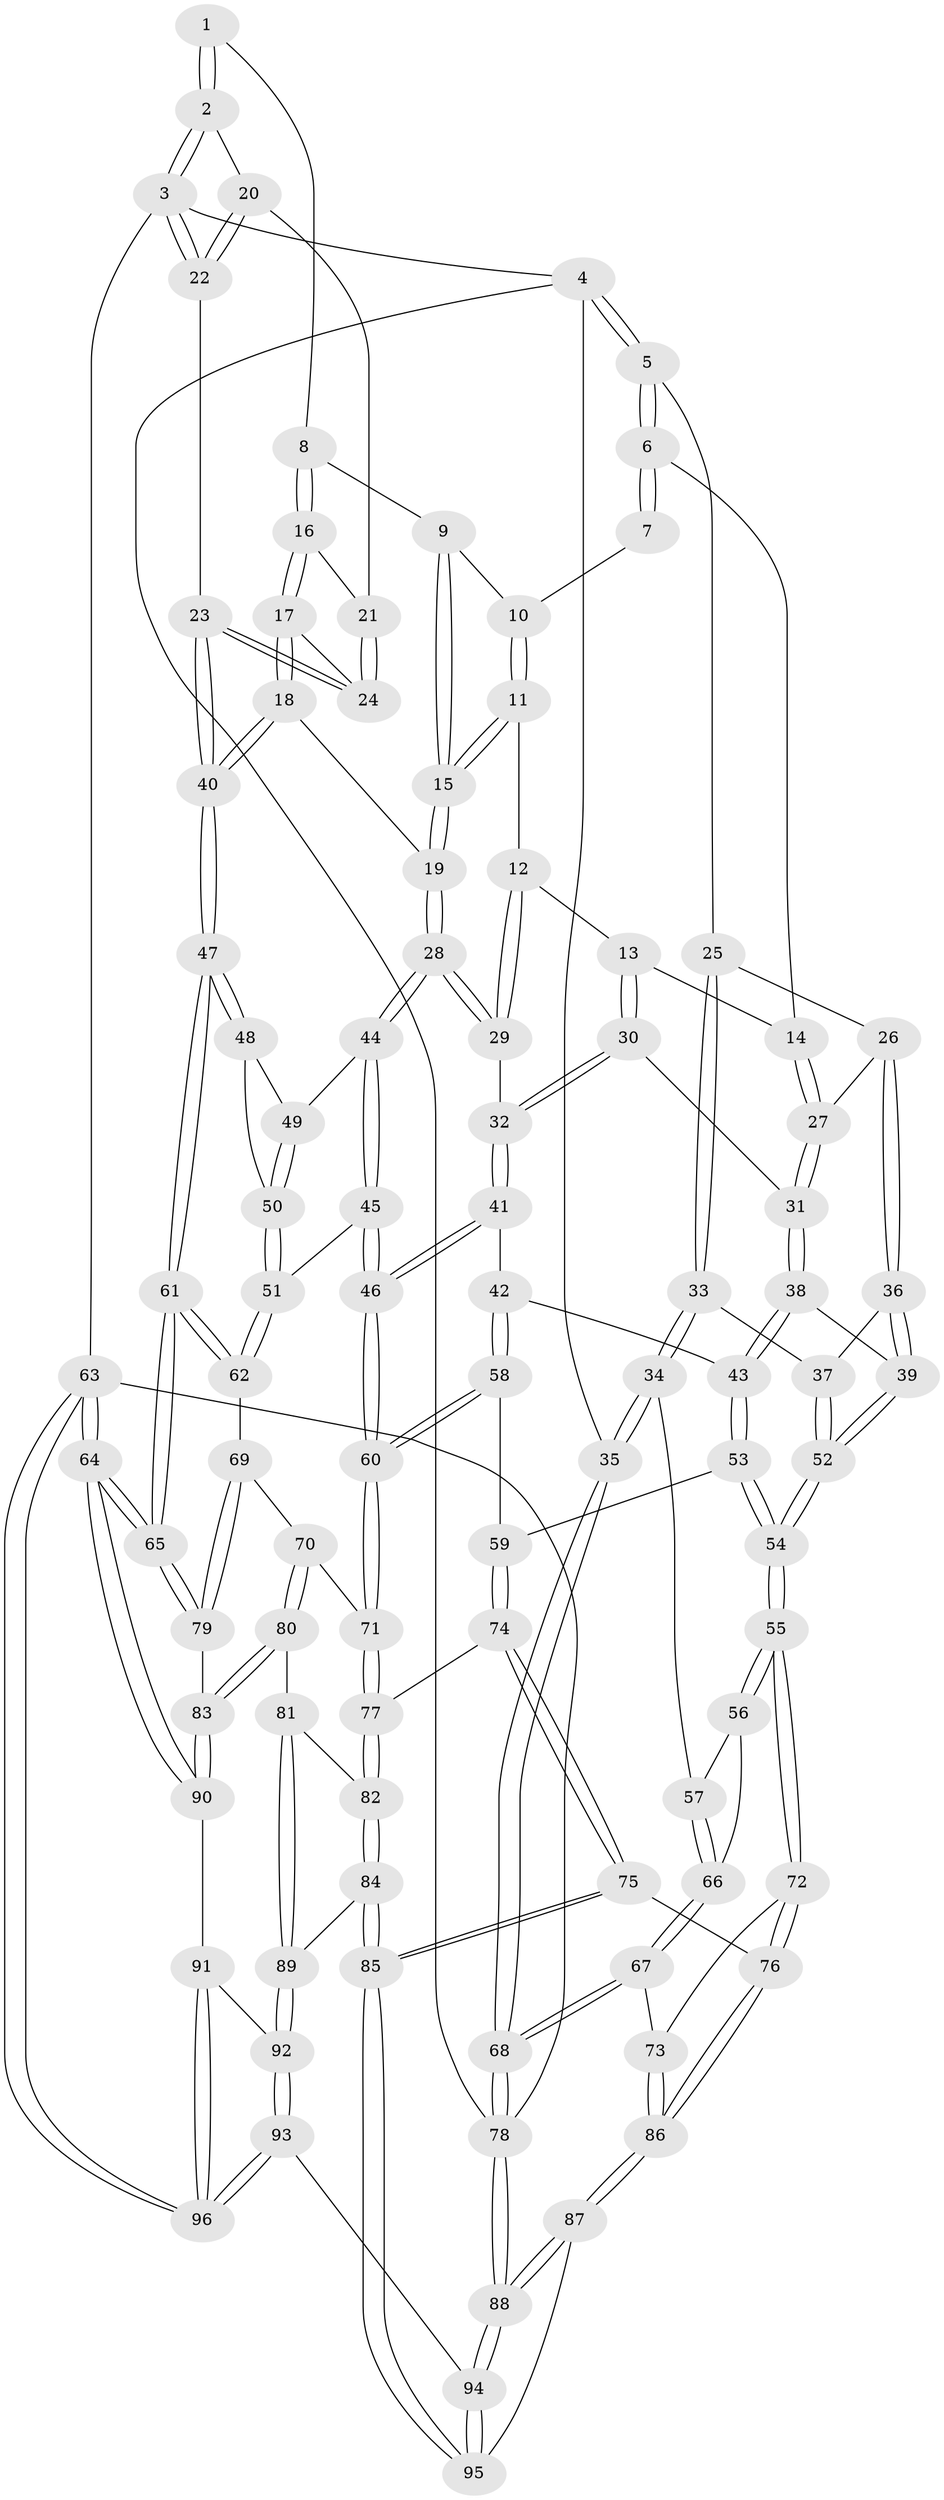 // coarse degree distribution, {3: 0.16071428571428573, 5: 0.26785714285714285, 4: 0.5714285714285714}
// Generated by graph-tools (version 1.1) at 2025/24/03/03/25 07:24:38]
// undirected, 96 vertices, 237 edges
graph export_dot {
graph [start="1"]
  node [color=gray90,style=filled];
  1 [pos="+0.9574341484933282+0"];
  2 [pos="+1+0"];
  3 [pos="+1+0"];
  4 [pos="+0+0"];
  5 [pos="+0.02366230043291675+0"];
  6 [pos="+0.5240963367864245+0"];
  7 [pos="+0.5630128545083763+0"];
  8 [pos="+0.8446380405064793+0.021671793599721774"];
  9 [pos="+0.7604766110292508+0.055670292538690935"];
  10 [pos="+0.6182214787787982+0"];
  11 [pos="+0.6679746592297268+0.07761051693773105"];
  12 [pos="+0.5918159476689021+0.10942664846736873"];
  13 [pos="+0.5511613017851383+0.0899680090537054"];
  14 [pos="+0.4979328769368193+0.011013724295835636"];
  15 [pos="+0.7192589214692887+0.12840834731251136"];
  16 [pos="+0.8625145894275436+0.07698502511889868"];
  17 [pos="+0.8554541099060856+0.1327652591389401"];
  18 [pos="+0.7993379271648595+0.23417542659910046"];
  19 [pos="+0.7382941412819187+0.2569959313876168"];
  20 [pos="+0.9241543005361798+0.06907993285039293"];
  21 [pos="+0.8906939759261644+0.07917980743941545"];
  22 [pos="+1+0.15029698238994008"];
  23 [pos="+1+0.19109037045492494"];
  24 [pos="+1+0.14680885738987487"];
  25 [pos="+0.2055699257877408+0.06782492734600933"];
  26 [pos="+0.2995703817672015+0.1471523330043489"];
  27 [pos="+0.39520792307668917+0.15336550013537992"];
  28 [pos="+0.7315738670938539+0.26454029480798236"];
  29 [pos="+0.6843008204690572+0.2682752877766639"];
  30 [pos="+0.5374848560837987+0.190097484253313"];
  31 [pos="+0.4222646544754641+0.18938830575948956"];
  32 [pos="+0.6452579566939409+0.2803293026999483"];
  33 [pos="+0.07551799872893497+0.3176258539361237"];
  34 [pos="+0.001990326777110651+0.34687874921196193"];
  35 [pos="+0+0.33365541456636144"];
  36 [pos="+0.2818200919756882+0.2429976765338564"];
  37 [pos="+0.13664631018243756+0.32637527091279495"];
  38 [pos="+0.4433923703288656+0.3263041034717131"];
  39 [pos="+0.3421787225373834+0.35970617128990184"];
  40 [pos="+1+0.3061242144928213"];
  41 [pos="+0.5921938608877655+0.32358179908172907"];
  42 [pos="+0.5130454021799865+0.35865806962413"];
  43 [pos="+0.5026415350049122+0.35544137836663053"];
  44 [pos="+0.7367656318435394+0.27892059907197597"];
  45 [pos="+0.722112484427549+0.4820292249718137"];
  46 [pos="+0.6588205701415296+0.5141094902344053"];
  47 [pos="+1+0.49421229122251614"];
  48 [pos="+0.8922509456525166+0.42497551887361507"];
  49 [pos="+0.7486474799305458+0.29149455845255895"];
  50 [pos="+0.8146126618114375+0.46901995100656446"];
  51 [pos="+0.7750969361237837+0.5050445688485374"];
  52 [pos="+0.2949855455328965+0.42136962332662453"];
  53 [pos="+0.335096501499823+0.5502373263279163"];
  54 [pos="+0.29682311300218167+0.5400576118938945"];
  55 [pos="+0.28276775306766844+0.5491453910485111"];
  56 [pos="+0.24437714010492867+0.5405724821391819"];
  57 [pos="+0.08332812207771792+0.46167110206243406"];
  58 [pos="+0.5264543684966093+0.5305212457719836"];
  59 [pos="+0.36818275775548903+0.5639884472392797"];
  60 [pos="+0.5997098641785019+0.578700443017629"];
  61 [pos="+1+0.565838381005062"];
  62 [pos="+0.8298087453330381+0.5950638392924512"];
  63 [pos="+1+1"];
  64 [pos="+1+1"];
  65 [pos="+1+0.6898245556961318"];
  66 [pos="+0.0695852206745266+0.6013624012221901"];
  67 [pos="+0.03471488522068394+0.6633513200987818"];
  68 [pos="+0+0.6613794388210973"];
  69 [pos="+0.8254433028240465+0.5997155285593948"];
  70 [pos="+0.6984750782661578+0.6471749019596348"];
  71 [pos="+0.6057261893626099+0.6017939347423769"];
  72 [pos="+0.26458039098240016+0.5934038817799099"];
  73 [pos="+0.07214817855558679+0.6878137969081661"];
  74 [pos="+0.41892445401427597+0.6822516835653188"];
  75 [pos="+0.392048507950564+0.8115078121636489"];
  76 [pos="+0.25489577882209996+0.8156416255438216"];
  77 [pos="+0.5720258763174231+0.6673950192919673"];
  78 [pos="+0+1"];
  79 [pos="+0.8172315737454777+0.7831443997853689"];
  80 [pos="+0.7351733525442348+0.7631518267284951"];
  81 [pos="+0.6824360774380239+0.7920634084548215"];
  82 [pos="+0.5710434744732911+0.7029329470778666"];
  83 [pos="+0.8114504368766183+0.7875961446254397"];
  84 [pos="+0.5189986676569672+0.8097757948203645"];
  85 [pos="+0.44140789929398766+0.8423776606124924"];
  86 [pos="+0.18677665946506605+0.8621149152716711"];
  87 [pos="+0.11857238237614157+1"];
  88 [pos="+0+1"];
  89 [pos="+0.6392171927686559+0.8624085259142339"];
  90 [pos="+0.8124160144575553+0.8213137103642526"];
  91 [pos="+0.7839363712366081+0.896666302943762"];
  92 [pos="+0.6640404105042791+0.9520587918883234"];
  93 [pos="+0.593793597163205+1"];
  94 [pos="+0.547950083007731+1"];
  95 [pos="+0.4582155597192774+0.9330125767750043"];
  96 [pos="+1+1"];
  1 -- 2;
  1 -- 2;
  1 -- 8;
  2 -- 3;
  2 -- 3;
  2 -- 20;
  3 -- 4;
  3 -- 22;
  3 -- 22;
  3 -- 63;
  4 -- 5;
  4 -- 5;
  4 -- 35;
  4 -- 78;
  5 -- 6;
  5 -- 6;
  5 -- 25;
  6 -- 7;
  6 -- 7;
  6 -- 14;
  7 -- 10;
  8 -- 9;
  8 -- 16;
  8 -- 16;
  9 -- 10;
  9 -- 15;
  9 -- 15;
  10 -- 11;
  10 -- 11;
  11 -- 12;
  11 -- 15;
  11 -- 15;
  12 -- 13;
  12 -- 29;
  12 -- 29;
  13 -- 14;
  13 -- 30;
  13 -- 30;
  14 -- 27;
  14 -- 27;
  15 -- 19;
  15 -- 19;
  16 -- 17;
  16 -- 17;
  16 -- 21;
  17 -- 18;
  17 -- 18;
  17 -- 24;
  18 -- 19;
  18 -- 40;
  18 -- 40;
  19 -- 28;
  19 -- 28;
  20 -- 21;
  20 -- 22;
  20 -- 22;
  21 -- 24;
  21 -- 24;
  22 -- 23;
  23 -- 24;
  23 -- 24;
  23 -- 40;
  23 -- 40;
  25 -- 26;
  25 -- 33;
  25 -- 33;
  26 -- 27;
  26 -- 36;
  26 -- 36;
  27 -- 31;
  27 -- 31;
  28 -- 29;
  28 -- 29;
  28 -- 44;
  28 -- 44;
  29 -- 32;
  30 -- 31;
  30 -- 32;
  30 -- 32;
  31 -- 38;
  31 -- 38;
  32 -- 41;
  32 -- 41;
  33 -- 34;
  33 -- 34;
  33 -- 37;
  34 -- 35;
  34 -- 35;
  34 -- 57;
  35 -- 68;
  35 -- 68;
  36 -- 37;
  36 -- 39;
  36 -- 39;
  37 -- 52;
  37 -- 52;
  38 -- 39;
  38 -- 43;
  38 -- 43;
  39 -- 52;
  39 -- 52;
  40 -- 47;
  40 -- 47;
  41 -- 42;
  41 -- 46;
  41 -- 46;
  42 -- 43;
  42 -- 58;
  42 -- 58;
  43 -- 53;
  43 -- 53;
  44 -- 45;
  44 -- 45;
  44 -- 49;
  45 -- 46;
  45 -- 46;
  45 -- 51;
  46 -- 60;
  46 -- 60;
  47 -- 48;
  47 -- 48;
  47 -- 61;
  47 -- 61;
  48 -- 49;
  48 -- 50;
  49 -- 50;
  49 -- 50;
  50 -- 51;
  50 -- 51;
  51 -- 62;
  51 -- 62;
  52 -- 54;
  52 -- 54;
  53 -- 54;
  53 -- 54;
  53 -- 59;
  54 -- 55;
  54 -- 55;
  55 -- 56;
  55 -- 56;
  55 -- 72;
  55 -- 72;
  56 -- 57;
  56 -- 66;
  57 -- 66;
  57 -- 66;
  58 -- 59;
  58 -- 60;
  58 -- 60;
  59 -- 74;
  59 -- 74;
  60 -- 71;
  60 -- 71;
  61 -- 62;
  61 -- 62;
  61 -- 65;
  61 -- 65;
  62 -- 69;
  63 -- 64;
  63 -- 64;
  63 -- 96;
  63 -- 96;
  63 -- 78;
  64 -- 65;
  64 -- 65;
  64 -- 90;
  64 -- 90;
  65 -- 79;
  65 -- 79;
  66 -- 67;
  66 -- 67;
  67 -- 68;
  67 -- 68;
  67 -- 73;
  68 -- 78;
  68 -- 78;
  69 -- 70;
  69 -- 79;
  69 -- 79;
  70 -- 71;
  70 -- 80;
  70 -- 80;
  71 -- 77;
  71 -- 77;
  72 -- 73;
  72 -- 76;
  72 -- 76;
  73 -- 86;
  73 -- 86;
  74 -- 75;
  74 -- 75;
  74 -- 77;
  75 -- 76;
  75 -- 85;
  75 -- 85;
  76 -- 86;
  76 -- 86;
  77 -- 82;
  77 -- 82;
  78 -- 88;
  78 -- 88;
  79 -- 83;
  80 -- 81;
  80 -- 83;
  80 -- 83;
  81 -- 82;
  81 -- 89;
  81 -- 89;
  82 -- 84;
  82 -- 84;
  83 -- 90;
  83 -- 90;
  84 -- 85;
  84 -- 85;
  84 -- 89;
  85 -- 95;
  85 -- 95;
  86 -- 87;
  86 -- 87;
  87 -- 88;
  87 -- 88;
  87 -- 95;
  88 -- 94;
  88 -- 94;
  89 -- 92;
  89 -- 92;
  90 -- 91;
  91 -- 92;
  91 -- 96;
  91 -- 96;
  92 -- 93;
  92 -- 93;
  93 -- 94;
  93 -- 96;
  93 -- 96;
  94 -- 95;
  94 -- 95;
}
